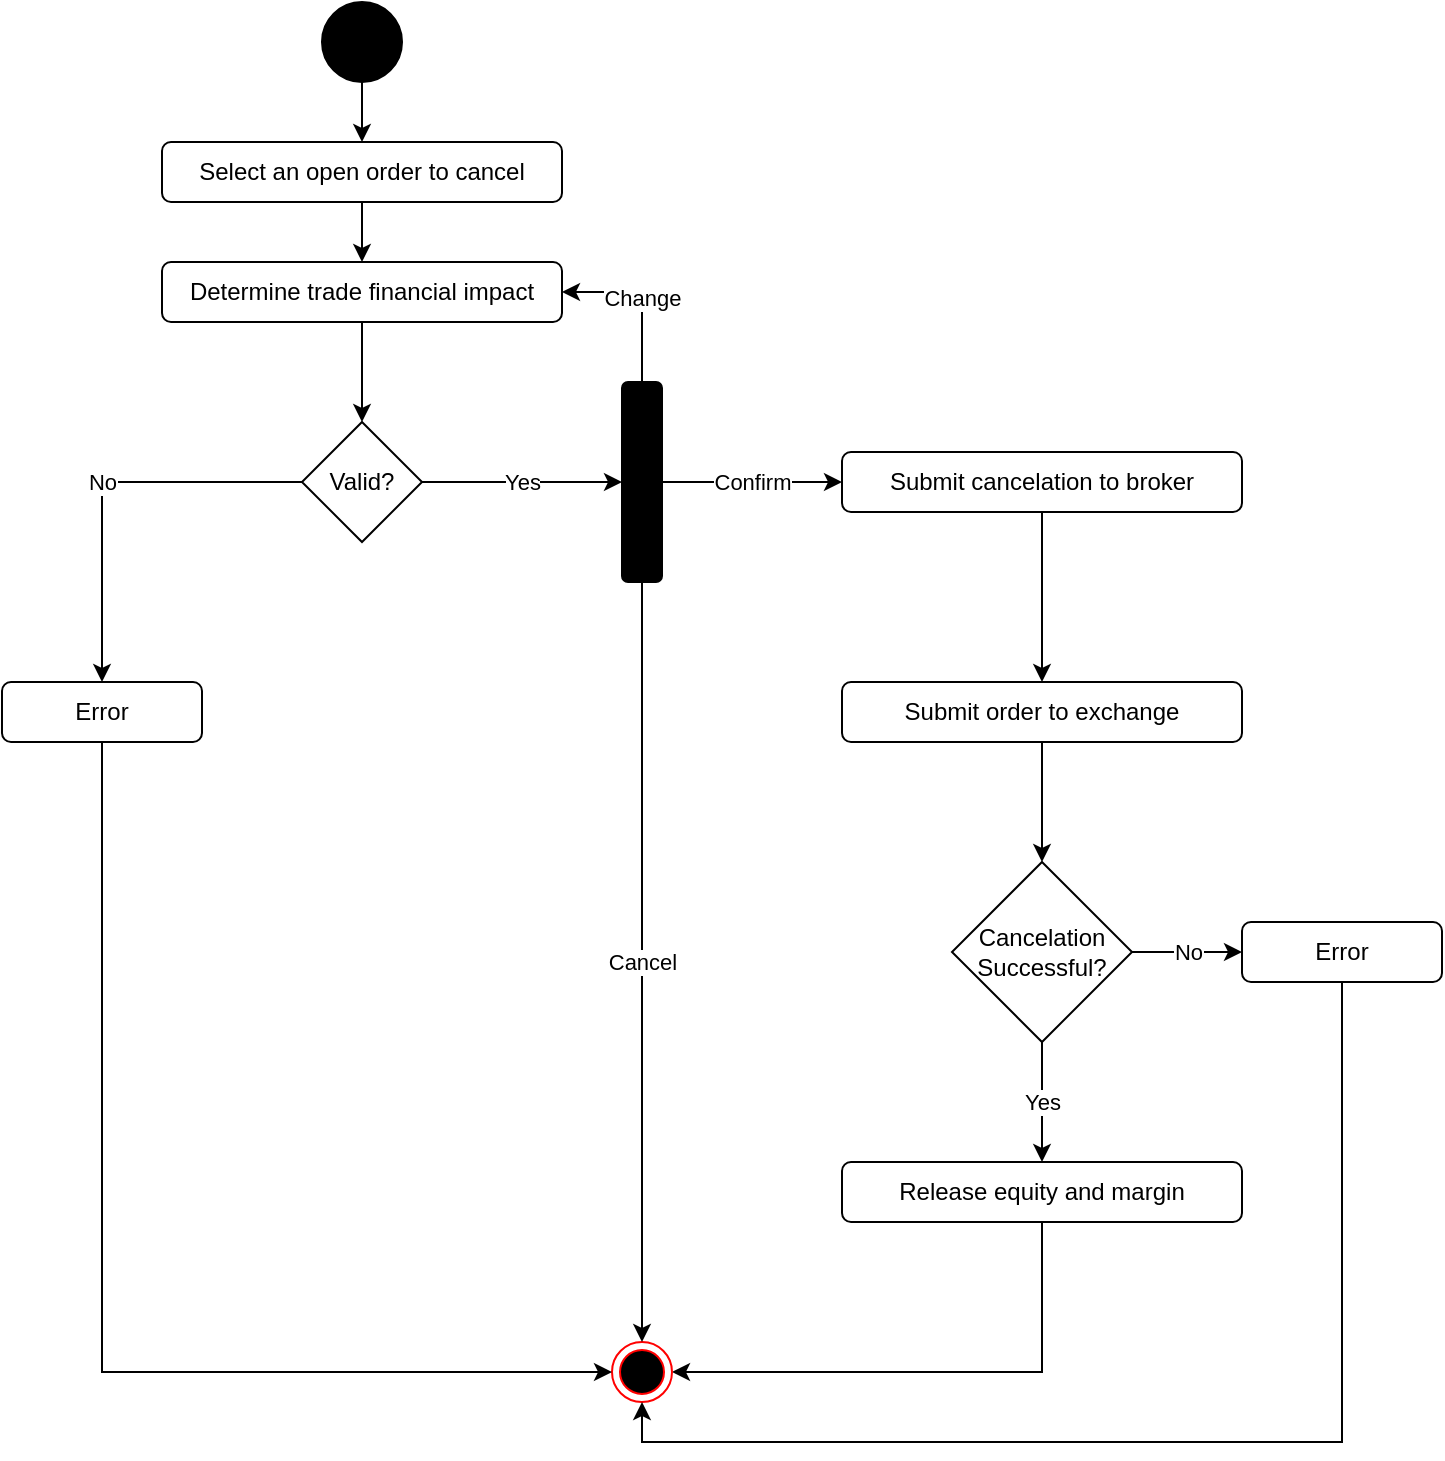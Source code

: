 <mxfile version="13.10.0" type="github">
  <diagram id="9OlRN7YWqP3GaA16J-kA" name="Page-1">
    <mxGraphModel dx="1038" dy="491" grid="1" gridSize="10" guides="1" tooltips="1" connect="1" arrows="1" fold="1" page="1" pageScale="1" pageWidth="850" pageHeight="1100" math="0" shadow="0">
      <root>
        <mxCell id="0" />
        <mxCell id="1" parent="0" />
        <mxCell id="z9p9MfoPdnVYApyIsOZ6-1" value="" style="edgeStyle=orthogonalEdgeStyle;rounded=0;orthogonalLoop=1;jettySize=auto;html=1;" edge="1" parent="1" source="z9p9MfoPdnVYApyIsOZ6-2" target="z9p9MfoPdnVYApyIsOZ6-4">
          <mxGeometry relative="1" as="geometry" />
        </mxCell>
        <mxCell id="z9p9MfoPdnVYApyIsOZ6-2" value="" style="ellipse;whiteSpace=wrap;html=1;aspect=fixed;fillColor=#000000;" vertex="1" parent="1">
          <mxGeometry x="220" y="40" width="40" height="40" as="geometry" />
        </mxCell>
        <mxCell id="z9p9MfoPdnVYApyIsOZ6-3" value="" style="edgeStyle=orthogonalEdgeStyle;rounded=0;orthogonalLoop=1;jettySize=auto;html=1;entryX=0.5;entryY=0;entryDx=0;entryDy=0;" edge="1" parent="1" source="z9p9MfoPdnVYApyIsOZ6-4" target="z9p9MfoPdnVYApyIsOZ6-23">
          <mxGeometry relative="1" as="geometry" />
        </mxCell>
        <mxCell id="z9p9MfoPdnVYApyIsOZ6-4" value="Select an open order to cancel" style="rounded=1;whiteSpace=wrap;html=1;fillColor=#FFFFFF;" vertex="1" parent="1">
          <mxGeometry x="140" y="110" width="200" height="30" as="geometry" />
        </mxCell>
        <mxCell id="z9p9MfoPdnVYApyIsOZ6-5" value="No" style="edgeStyle=orthogonalEdgeStyle;rounded=0;orthogonalLoop=1;jettySize=auto;html=1;" edge="1" parent="1" source="z9p9MfoPdnVYApyIsOZ6-6" target="z9p9MfoPdnVYApyIsOZ6-10">
          <mxGeometry relative="1" as="geometry" />
        </mxCell>
        <mxCell id="z9p9MfoPdnVYApyIsOZ6-6" value="Valid?" style="rhombus;whiteSpace=wrap;html=1;fillColor=#FFFFFF;" vertex="1" parent="1">
          <mxGeometry x="210" y="250" width="60" height="60" as="geometry" />
        </mxCell>
        <mxCell id="z9p9MfoPdnVYApyIsOZ6-7" value="" style="edgeStyle=orthogonalEdgeStyle;rounded=0;orthogonalLoop=1;jettySize=auto;html=1;entryX=1;entryY=0.5;entryDx=0;entryDy=0;exitX=0.5;exitY=1;exitDx=0;exitDy=0;" edge="1" parent="1" source="z9p9MfoPdnVYApyIsOZ6-12" target="z9p9MfoPdnVYApyIsOZ6-8">
          <mxGeometry relative="1" as="geometry">
            <mxPoint x="580" y="570" as="targetPoint" />
          </mxGeometry>
        </mxCell>
        <mxCell id="z9p9MfoPdnVYApyIsOZ6-8" value="" style="ellipse;html=1;shape=endState;fillColor=#000000;strokeColor=#ff0000;" vertex="1" parent="1">
          <mxGeometry x="365" y="710" width="30" height="30" as="geometry" />
        </mxCell>
        <mxCell id="z9p9MfoPdnVYApyIsOZ6-9" style="edgeStyle=orthogonalEdgeStyle;rounded=0;orthogonalLoop=1;jettySize=auto;html=1;entryX=0;entryY=0.5;entryDx=0;entryDy=0;exitX=0.5;exitY=1;exitDx=0;exitDy=0;" edge="1" parent="1" source="z9p9MfoPdnVYApyIsOZ6-10" target="z9p9MfoPdnVYApyIsOZ6-8">
          <mxGeometry relative="1" as="geometry">
            <Array as="points">
              <mxPoint x="110" y="725" />
            </Array>
          </mxGeometry>
        </mxCell>
        <mxCell id="z9p9MfoPdnVYApyIsOZ6-10" value="Error" style="rounded=1;whiteSpace=wrap;html=1;fillColor=#FFFFFF;" vertex="1" parent="1">
          <mxGeometry x="60" y="380" width="100" height="30" as="geometry" />
        </mxCell>
        <mxCell id="z9p9MfoPdnVYApyIsOZ6-11" value="Yes" style="edgeStyle=orthogonalEdgeStyle;rounded=0;orthogonalLoop=1;jettySize=auto;html=1;entryX=0;entryY=0.5;entryDx=0;entryDy=0;endArrow=classic;endFill=1;exitX=1;exitY=0.5;exitDx=0;exitDy=0;" edge="1" parent="1" source="z9p9MfoPdnVYApyIsOZ6-6" target="z9p9MfoPdnVYApyIsOZ6-27">
          <mxGeometry relative="1" as="geometry">
            <mxPoint x="340" y="280" as="targetPoint" />
          </mxGeometry>
        </mxCell>
        <mxCell id="z9p9MfoPdnVYApyIsOZ6-12" value="Release equity and margin" style="rounded=1;whiteSpace=wrap;html=1;fillColor=#FFFFFF;" vertex="1" parent="1">
          <mxGeometry x="480" y="620" width="200" height="30" as="geometry" />
        </mxCell>
        <mxCell id="z9p9MfoPdnVYApyIsOZ6-13" value="" style="edgeStyle=orthogonalEdgeStyle;rounded=0;orthogonalLoop=1;jettySize=auto;html=1;entryX=0.5;entryY=0;entryDx=0;entryDy=0;" edge="1" parent="1" source="z9p9MfoPdnVYApyIsOZ6-14" target="z9p9MfoPdnVYApyIsOZ6-16">
          <mxGeometry relative="1" as="geometry">
            <mxPoint x="580" y="330" as="targetPoint" />
          </mxGeometry>
        </mxCell>
        <mxCell id="z9p9MfoPdnVYApyIsOZ6-14" value="Submit cancelation to broker" style="rounded=1;whiteSpace=wrap;html=1;fillColor=#FFFFFF;" vertex="1" parent="1">
          <mxGeometry x="480" y="265" width="200" height="30" as="geometry" />
        </mxCell>
        <mxCell id="z9p9MfoPdnVYApyIsOZ6-15" style="edgeStyle=orthogonalEdgeStyle;rounded=0;orthogonalLoop=1;jettySize=auto;html=1;entryX=0.5;entryY=0;entryDx=0;entryDy=0;" edge="1" parent="1" source="z9p9MfoPdnVYApyIsOZ6-16" target="z9p9MfoPdnVYApyIsOZ6-19">
          <mxGeometry relative="1" as="geometry" />
        </mxCell>
        <mxCell id="z9p9MfoPdnVYApyIsOZ6-16" value="Submit order to exchange" style="rounded=1;whiteSpace=wrap;html=1;fillColor=#FFFFFF;" vertex="1" parent="1">
          <mxGeometry x="480" y="380" width="200" height="30" as="geometry" />
        </mxCell>
        <mxCell id="z9p9MfoPdnVYApyIsOZ6-17" value="Yes" style="edgeStyle=orthogonalEdgeStyle;rounded=0;orthogonalLoop=1;jettySize=auto;html=1;entryX=0.5;entryY=0;entryDx=0;entryDy=0;" edge="1" parent="1" source="z9p9MfoPdnVYApyIsOZ6-19" target="z9p9MfoPdnVYApyIsOZ6-12">
          <mxGeometry relative="1" as="geometry" />
        </mxCell>
        <mxCell id="z9p9MfoPdnVYApyIsOZ6-18" value="No" style="edgeStyle=orthogonalEdgeStyle;rounded=0;orthogonalLoop=1;jettySize=auto;html=1;entryX=0;entryY=0.5;entryDx=0;entryDy=0;" edge="1" parent="1" source="z9p9MfoPdnVYApyIsOZ6-19" target="z9p9MfoPdnVYApyIsOZ6-21">
          <mxGeometry relative="1" as="geometry" />
        </mxCell>
        <mxCell id="z9p9MfoPdnVYApyIsOZ6-19" value="&lt;span&gt;Cancelation Successful?&lt;/span&gt;" style="rhombus;whiteSpace=wrap;html=1;" vertex="1" parent="1">
          <mxGeometry x="535" y="470" width="90" height="90" as="geometry" />
        </mxCell>
        <mxCell id="z9p9MfoPdnVYApyIsOZ6-20" style="edgeStyle=orthogonalEdgeStyle;rounded=0;orthogonalLoop=1;jettySize=auto;html=1;entryX=0.5;entryY=1;entryDx=0;entryDy=0;exitX=0.5;exitY=1;exitDx=0;exitDy=0;" edge="1" parent="1" source="z9p9MfoPdnVYApyIsOZ6-21" target="z9p9MfoPdnVYApyIsOZ6-8">
          <mxGeometry relative="1" as="geometry" />
        </mxCell>
        <mxCell id="z9p9MfoPdnVYApyIsOZ6-21" value="Error" style="rounded=1;whiteSpace=wrap;html=1;fillColor=#FFFFFF;" vertex="1" parent="1">
          <mxGeometry x="680" y="500" width="100" height="30" as="geometry" />
        </mxCell>
        <mxCell id="z9p9MfoPdnVYApyIsOZ6-22" style="edgeStyle=orthogonalEdgeStyle;rounded=0;orthogonalLoop=1;jettySize=auto;html=1;entryX=0.5;entryY=0;entryDx=0;entryDy=0;exitX=0.5;exitY=1;exitDx=0;exitDy=0;" edge="1" parent="1" source="z9p9MfoPdnVYApyIsOZ6-23" target="z9p9MfoPdnVYApyIsOZ6-6">
          <mxGeometry relative="1" as="geometry">
            <Array as="points" />
          </mxGeometry>
        </mxCell>
        <mxCell id="z9p9MfoPdnVYApyIsOZ6-23" value="Determine trade financial impact" style="rounded=1;whiteSpace=wrap;html=1;fillColor=#FFFFFF;" vertex="1" parent="1">
          <mxGeometry x="140" y="170" width="200" height="30" as="geometry" />
        </mxCell>
        <mxCell id="z9p9MfoPdnVYApyIsOZ6-24" value="Change" style="edgeStyle=orthogonalEdgeStyle;rounded=0;orthogonalLoop=1;jettySize=auto;html=1;exitX=0.5;exitY=0;exitDx=0;exitDy=0;" edge="1" parent="1" source="z9p9MfoPdnVYApyIsOZ6-27">
          <mxGeometry relative="1" as="geometry">
            <mxPoint x="340" y="185" as="targetPoint" />
            <Array as="points">
              <mxPoint x="380" y="185" />
              <mxPoint x="340" y="185" />
            </Array>
          </mxGeometry>
        </mxCell>
        <mxCell id="z9p9MfoPdnVYApyIsOZ6-25" value="Confirm" style="edgeStyle=orthogonalEdgeStyle;rounded=0;orthogonalLoop=1;jettySize=auto;html=1;entryX=0;entryY=0.5;entryDx=0;entryDy=0;" edge="1" parent="1" source="z9p9MfoPdnVYApyIsOZ6-27" target="z9p9MfoPdnVYApyIsOZ6-14">
          <mxGeometry relative="1" as="geometry" />
        </mxCell>
        <mxCell id="z9p9MfoPdnVYApyIsOZ6-26" value="Cancel" style="edgeStyle=orthogonalEdgeStyle;rounded=0;orthogonalLoop=1;jettySize=auto;html=1;entryX=0.5;entryY=0;entryDx=0;entryDy=0;" edge="1" parent="1" source="z9p9MfoPdnVYApyIsOZ6-27" target="z9p9MfoPdnVYApyIsOZ6-8">
          <mxGeometry relative="1" as="geometry" />
        </mxCell>
        <mxCell id="z9p9MfoPdnVYApyIsOZ6-27" value="" style="rounded=1;whiteSpace=wrap;html=1;fillColor=#000000;" vertex="1" parent="1">
          <mxGeometry x="370" y="230" width="20" height="100" as="geometry" />
        </mxCell>
      </root>
    </mxGraphModel>
  </diagram>
</mxfile>
